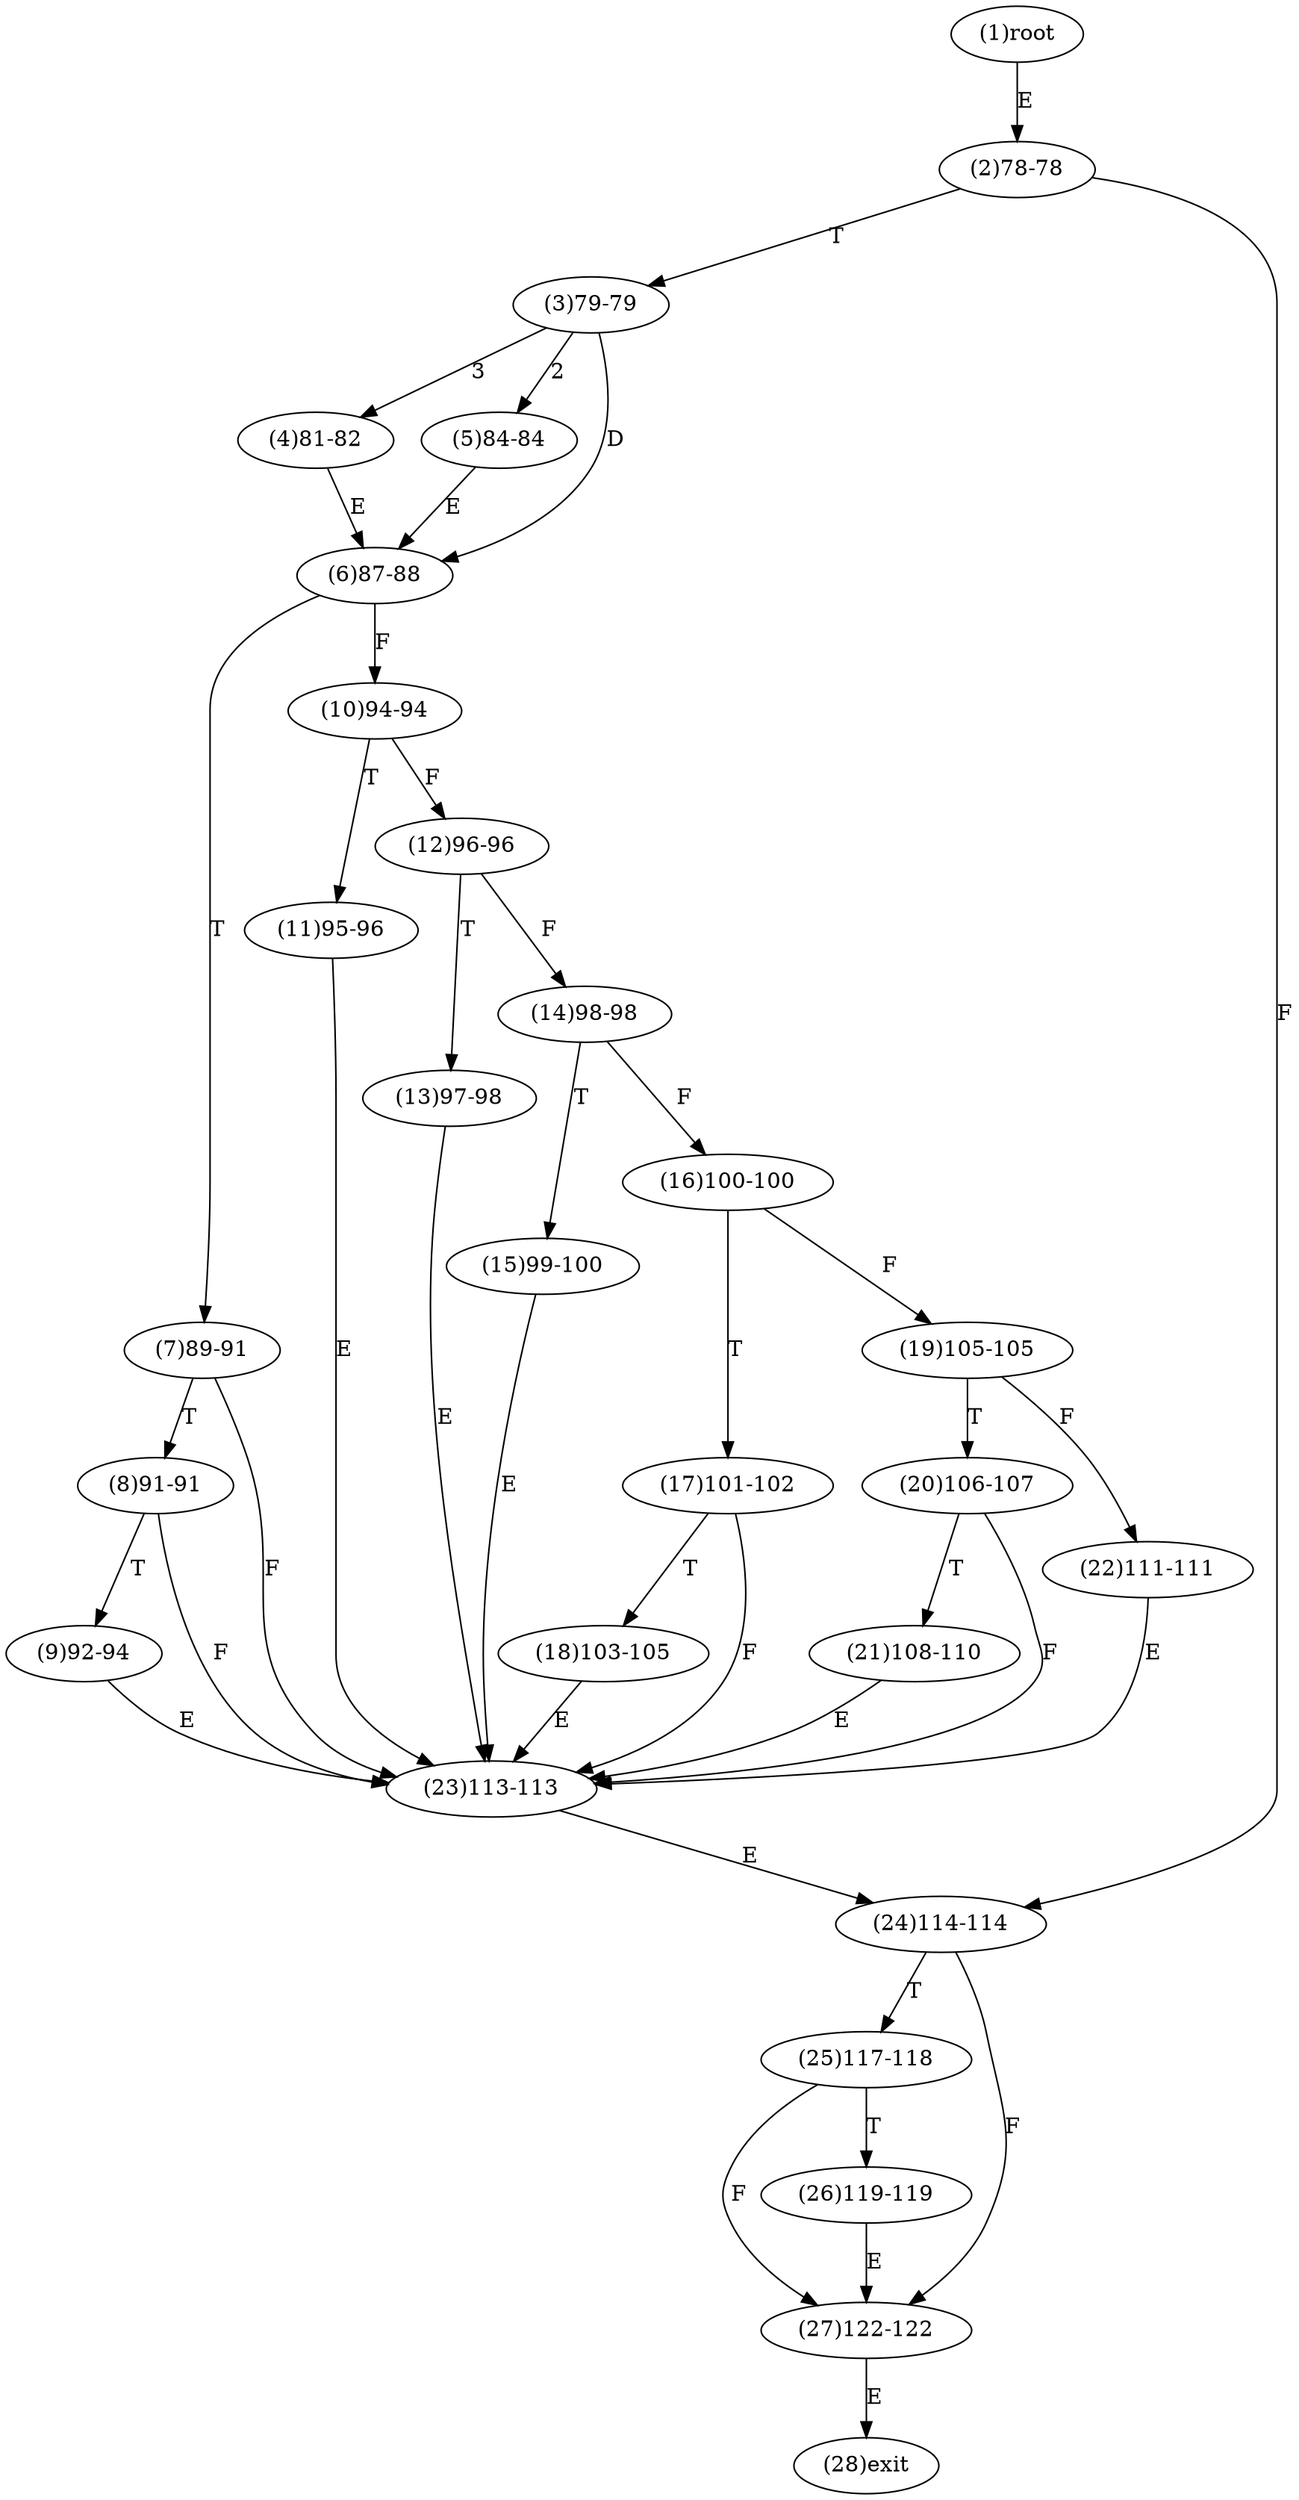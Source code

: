 digraph "" { 
1[ label="(1)root"];
2[ label="(2)78-78"];
3[ label="(3)79-79"];
4[ label="(4)81-82"];
5[ label="(5)84-84"];
6[ label="(6)87-88"];
7[ label="(7)89-91"];
8[ label="(8)91-91"];
9[ label="(9)92-94"];
10[ label="(10)94-94"];
11[ label="(11)95-96"];
12[ label="(12)96-96"];
13[ label="(13)97-98"];
14[ label="(14)98-98"];
15[ label="(15)99-100"];
17[ label="(17)101-102"];
16[ label="(16)100-100"];
19[ label="(19)105-105"];
18[ label="(18)103-105"];
21[ label="(21)108-110"];
20[ label="(20)106-107"];
23[ label="(23)113-113"];
22[ label="(22)111-111"];
25[ label="(25)117-118"];
24[ label="(24)114-114"];
27[ label="(27)122-122"];
26[ label="(26)119-119"];
28[ label="(28)exit"];
1->2[ label="E"];
2->24[ label="F"];
2->3[ label="T"];
3->5[ label="2"];
3->4[ label="3"];
3->6[ label="D"];
4->6[ label="E"];
5->6[ label="E"];
6->10[ label="F"];
6->7[ label="T"];
7->23[ label="F"];
7->8[ label="T"];
8->23[ label="F"];
8->9[ label="T"];
9->23[ label="E"];
10->12[ label="F"];
10->11[ label="T"];
11->23[ label="E"];
12->14[ label="F"];
12->13[ label="T"];
13->23[ label="E"];
14->16[ label="F"];
14->15[ label="T"];
15->23[ label="E"];
16->19[ label="F"];
16->17[ label="T"];
17->23[ label="F"];
17->18[ label="T"];
18->23[ label="E"];
19->22[ label="F"];
19->20[ label="T"];
20->23[ label="F"];
20->21[ label="T"];
21->23[ label="E"];
22->23[ label="E"];
23->24[ label="E"];
24->27[ label="F"];
24->25[ label="T"];
25->27[ label="F"];
25->26[ label="T"];
26->27[ label="E"];
27->28[ label="E"];
}
